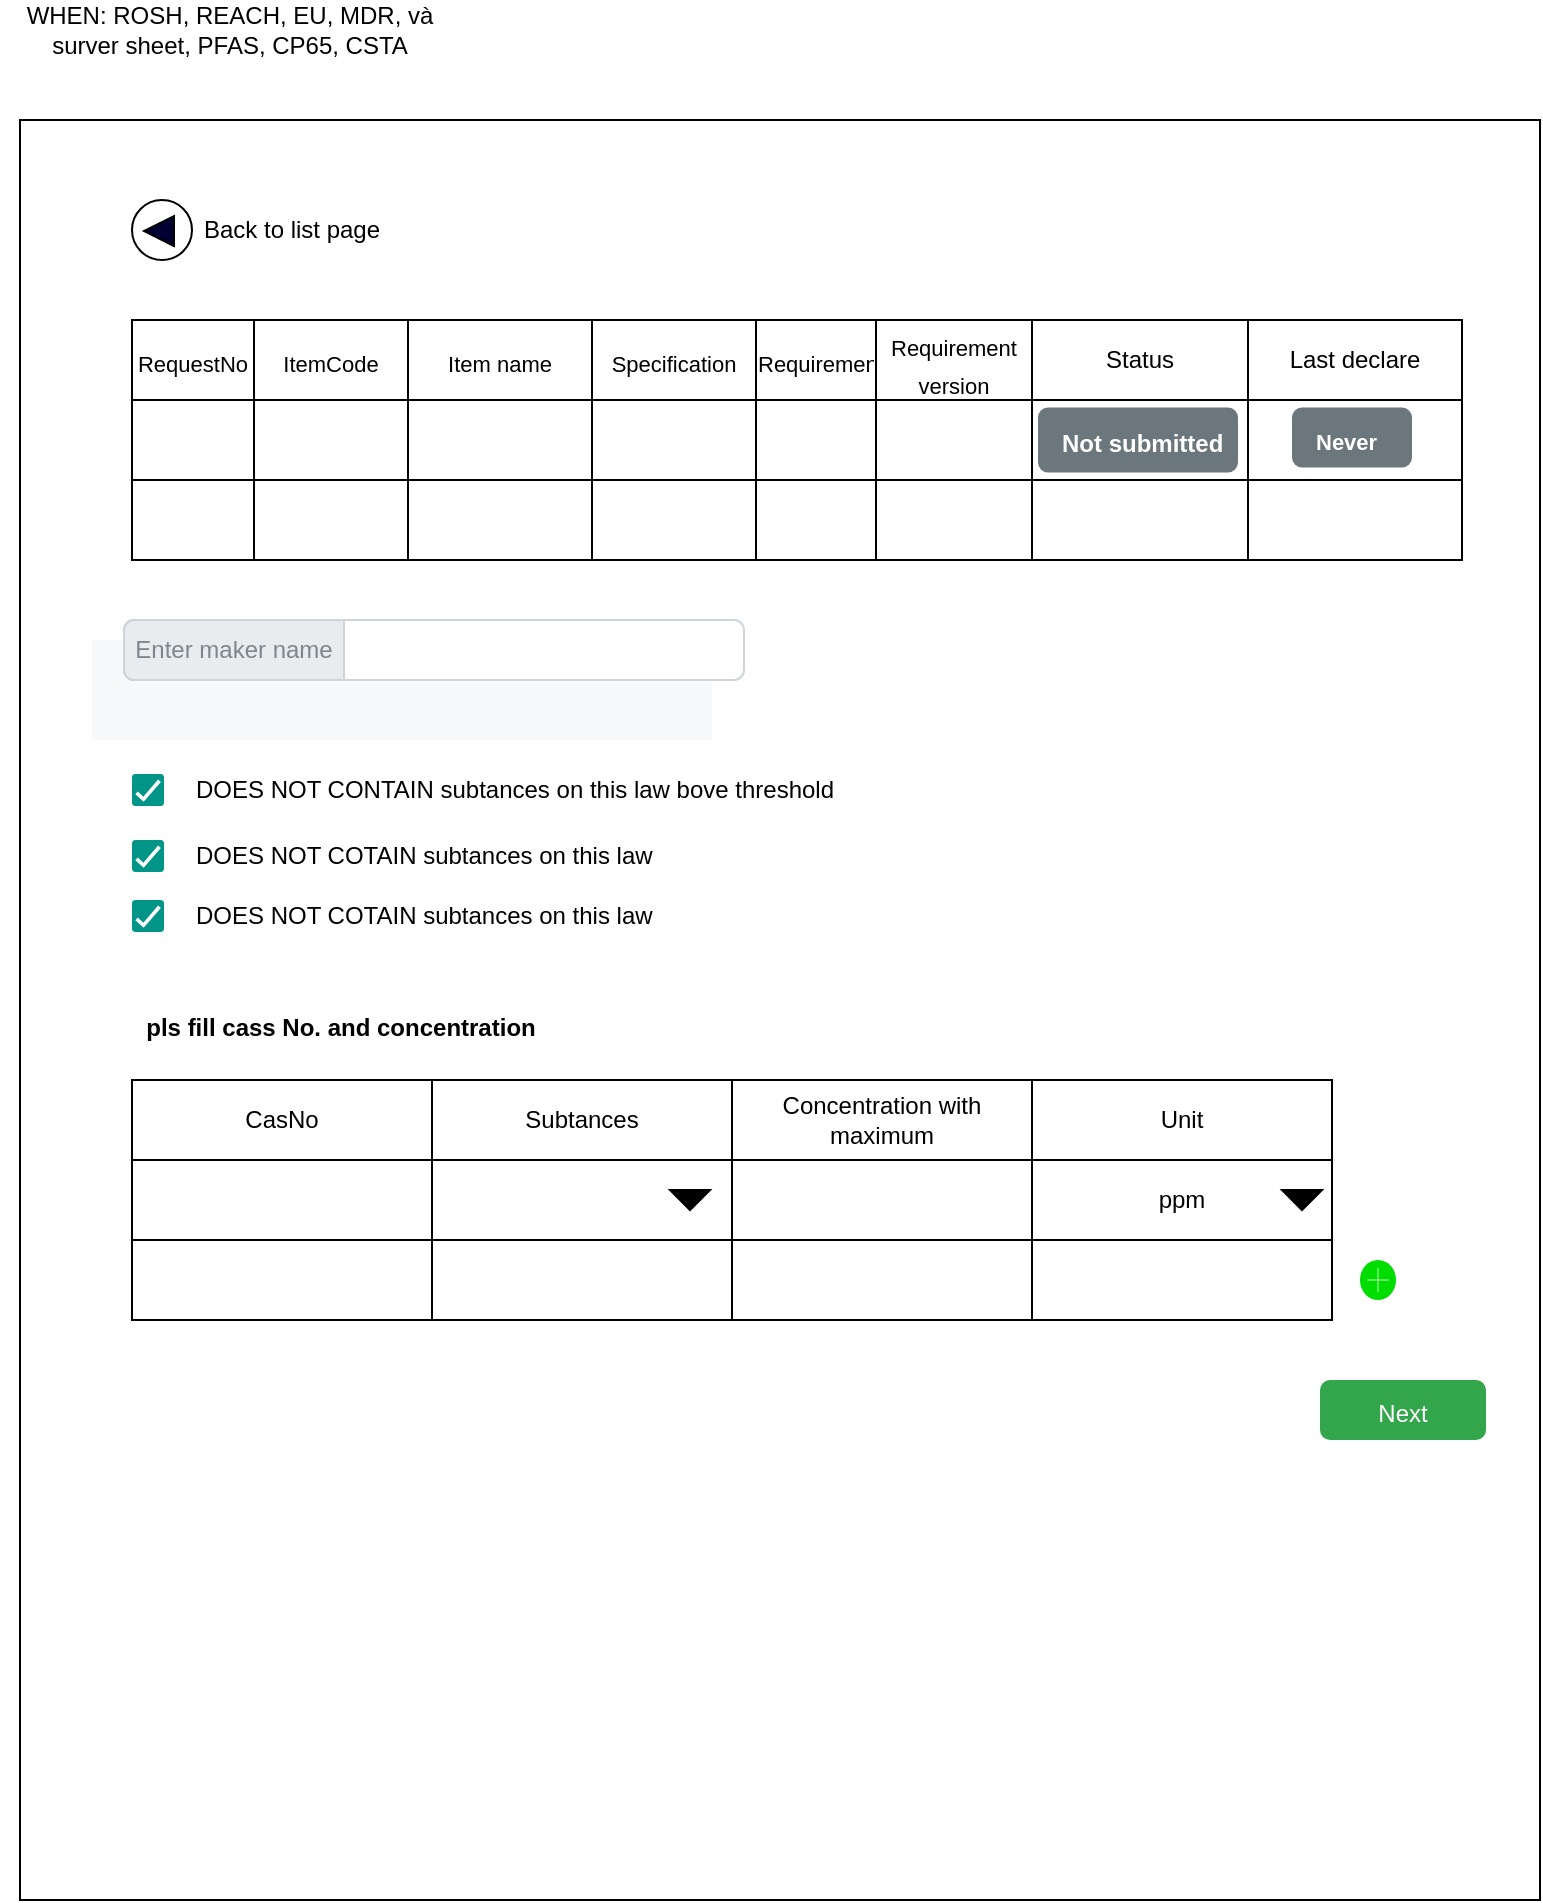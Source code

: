 <mxfile version="21.6.2" type="github">
  <diagram name="Page-1" id="O1AW1DQOQZ3fAE0L2oUG">
    <mxGraphModel dx="1434" dy="796" grid="1" gridSize="10" guides="1" tooltips="1" connect="1" arrows="1" fold="1" page="1" pageScale="1" pageWidth="827" pageHeight="1169" math="0" shadow="0">
      <root>
        <mxCell id="0" />
        <mxCell id="1" parent="0" />
        <mxCell id="Yjge2V5rUr3Npc9kf5Pn-35" value="" style="rounded=0;whiteSpace=wrap;html=1;" vertex="1" parent="1">
          <mxGeometry x="40" y="90" width="760" height="890" as="geometry" />
        </mxCell>
        <mxCell id="Yjge2V5rUr3Npc9kf5Pn-36" value="" style="shape=table;startSize=0;container=1;collapsible=0;childLayout=tableLayout;fontSize=16;" vertex="1" parent="1">
          <mxGeometry x="96" y="190" width="230" height="120" as="geometry" />
        </mxCell>
        <mxCell id="Yjge2V5rUr3Npc9kf5Pn-37" value="" style="shape=tableRow;horizontal=0;startSize=0;swimlaneHead=0;swimlaneBody=0;strokeColor=inherit;top=0;left=0;bottom=0;right=0;collapsible=0;dropTarget=0;fillColor=none;points=[[0,0.5],[1,0.5]];portConstraint=eastwest;fontSize=16;" vertex="1" parent="Yjge2V5rUr3Npc9kf5Pn-36">
          <mxGeometry width="230" height="40" as="geometry" />
        </mxCell>
        <mxCell id="Yjge2V5rUr3Npc9kf5Pn-38" value="&lt;font style=&quot;font-size: 11px;&quot;&gt;RequestNo&lt;/font&gt;" style="shape=partialRectangle;html=1;whiteSpace=wrap;connectable=0;strokeColor=inherit;overflow=hidden;fillColor=none;top=0;left=0;bottom=0;right=0;pointerEvents=1;fontSize=16;" vertex="1" parent="Yjge2V5rUr3Npc9kf5Pn-37">
          <mxGeometry width="61" height="40" as="geometry">
            <mxRectangle width="61" height="40" as="alternateBounds" />
          </mxGeometry>
        </mxCell>
        <mxCell id="Yjge2V5rUr3Npc9kf5Pn-39" value="&lt;font style=&quot;font-size: 11px;&quot;&gt;ItemCode&lt;/font&gt;" style="shape=partialRectangle;html=1;whiteSpace=wrap;connectable=0;strokeColor=inherit;overflow=hidden;fillColor=none;top=0;left=0;bottom=0;right=0;pointerEvents=1;fontSize=16;" vertex="1" parent="Yjge2V5rUr3Npc9kf5Pn-37">
          <mxGeometry x="61" width="77" height="40" as="geometry">
            <mxRectangle width="77" height="40" as="alternateBounds" />
          </mxGeometry>
        </mxCell>
        <mxCell id="Yjge2V5rUr3Npc9kf5Pn-40" value="&lt;font style=&quot;font-size: 11px;&quot;&gt;Item name&lt;/font&gt;" style="shape=partialRectangle;html=1;whiteSpace=wrap;connectable=0;strokeColor=inherit;overflow=hidden;fillColor=none;top=0;left=0;bottom=0;right=0;pointerEvents=1;fontSize=16;" vertex="1" parent="Yjge2V5rUr3Npc9kf5Pn-37">
          <mxGeometry x="138" width="92" height="40" as="geometry">
            <mxRectangle width="92" height="40" as="alternateBounds" />
          </mxGeometry>
        </mxCell>
        <mxCell id="Yjge2V5rUr3Npc9kf5Pn-41" value="" style="shape=tableRow;horizontal=0;startSize=0;swimlaneHead=0;swimlaneBody=0;strokeColor=inherit;top=0;left=0;bottom=0;right=0;collapsible=0;dropTarget=0;fillColor=none;points=[[0,0.5],[1,0.5]];portConstraint=eastwest;fontSize=16;" vertex="1" parent="Yjge2V5rUr3Npc9kf5Pn-36">
          <mxGeometry y="40" width="230" height="40" as="geometry" />
        </mxCell>
        <mxCell id="Yjge2V5rUr3Npc9kf5Pn-42" value="" style="shape=partialRectangle;html=1;whiteSpace=wrap;connectable=0;strokeColor=inherit;overflow=hidden;fillColor=none;top=0;left=0;bottom=0;right=0;pointerEvents=1;fontSize=16;" vertex="1" parent="Yjge2V5rUr3Npc9kf5Pn-41">
          <mxGeometry width="61" height="40" as="geometry">
            <mxRectangle width="61" height="40" as="alternateBounds" />
          </mxGeometry>
        </mxCell>
        <mxCell id="Yjge2V5rUr3Npc9kf5Pn-43" value="" style="shape=partialRectangle;html=1;whiteSpace=wrap;connectable=0;strokeColor=inherit;overflow=hidden;fillColor=none;top=0;left=0;bottom=0;right=0;pointerEvents=1;fontSize=16;" vertex="1" parent="Yjge2V5rUr3Npc9kf5Pn-41">
          <mxGeometry x="61" width="77" height="40" as="geometry">
            <mxRectangle width="77" height="40" as="alternateBounds" />
          </mxGeometry>
        </mxCell>
        <mxCell id="Yjge2V5rUr3Npc9kf5Pn-44" value="" style="shape=partialRectangle;html=1;whiteSpace=wrap;connectable=0;strokeColor=inherit;overflow=hidden;fillColor=none;top=0;left=0;bottom=0;right=0;pointerEvents=1;fontSize=16;" vertex="1" parent="Yjge2V5rUr3Npc9kf5Pn-41">
          <mxGeometry x="138" width="92" height="40" as="geometry">
            <mxRectangle width="92" height="40" as="alternateBounds" />
          </mxGeometry>
        </mxCell>
        <mxCell id="Yjge2V5rUr3Npc9kf5Pn-45" value="" style="shape=tableRow;horizontal=0;startSize=0;swimlaneHead=0;swimlaneBody=0;strokeColor=inherit;top=0;left=0;bottom=0;right=0;collapsible=0;dropTarget=0;fillColor=none;points=[[0,0.5],[1,0.5]];portConstraint=eastwest;fontSize=16;" vertex="1" parent="Yjge2V5rUr3Npc9kf5Pn-36">
          <mxGeometry y="80" width="230" height="40" as="geometry" />
        </mxCell>
        <mxCell id="Yjge2V5rUr3Npc9kf5Pn-46" value="" style="shape=partialRectangle;html=1;whiteSpace=wrap;connectable=0;strokeColor=inherit;overflow=hidden;fillColor=none;top=0;left=0;bottom=0;right=0;pointerEvents=1;fontSize=16;" vertex="1" parent="Yjge2V5rUr3Npc9kf5Pn-45">
          <mxGeometry width="61" height="40" as="geometry">
            <mxRectangle width="61" height="40" as="alternateBounds" />
          </mxGeometry>
        </mxCell>
        <mxCell id="Yjge2V5rUr3Npc9kf5Pn-47" value="" style="shape=partialRectangle;html=1;whiteSpace=wrap;connectable=0;strokeColor=inherit;overflow=hidden;fillColor=none;top=0;left=0;bottom=0;right=0;pointerEvents=1;fontSize=16;" vertex="1" parent="Yjge2V5rUr3Npc9kf5Pn-45">
          <mxGeometry x="61" width="77" height="40" as="geometry">
            <mxRectangle width="77" height="40" as="alternateBounds" />
          </mxGeometry>
        </mxCell>
        <mxCell id="Yjge2V5rUr3Npc9kf5Pn-48" value="" style="shape=partialRectangle;html=1;whiteSpace=wrap;connectable=0;strokeColor=inherit;overflow=hidden;fillColor=none;top=0;left=0;bottom=0;right=0;pointerEvents=1;fontSize=16;" vertex="1" parent="Yjge2V5rUr3Npc9kf5Pn-45">
          <mxGeometry x="138" width="92" height="40" as="geometry">
            <mxRectangle width="92" height="40" as="alternateBounds" />
          </mxGeometry>
        </mxCell>
        <mxCell id="Yjge2V5rUr3Npc9kf5Pn-49" value="" style="shape=table;startSize=0;container=1;collapsible=0;childLayout=tableLayout;fontSize=16;" vertex="1" parent="1">
          <mxGeometry x="326" y="190" width="220" height="120" as="geometry" />
        </mxCell>
        <mxCell id="Yjge2V5rUr3Npc9kf5Pn-50" value="" style="shape=tableRow;horizontal=0;startSize=0;swimlaneHead=0;swimlaneBody=0;strokeColor=inherit;top=0;left=0;bottom=0;right=0;collapsible=0;dropTarget=0;fillColor=none;points=[[0,0.5],[1,0.5]];portConstraint=eastwest;fontSize=16;" vertex="1" parent="Yjge2V5rUr3Npc9kf5Pn-49">
          <mxGeometry width="220" height="40" as="geometry" />
        </mxCell>
        <mxCell id="Yjge2V5rUr3Npc9kf5Pn-51" value="&lt;font style=&quot;font-size: 11px;&quot;&gt;Specification&lt;/font&gt;" style="shape=partialRectangle;html=1;whiteSpace=wrap;connectable=0;strokeColor=inherit;overflow=hidden;fillColor=none;top=0;left=0;bottom=0;right=0;pointerEvents=1;fontSize=16;" vertex="1" parent="Yjge2V5rUr3Npc9kf5Pn-50">
          <mxGeometry width="82" height="40" as="geometry">
            <mxRectangle width="82" height="40" as="alternateBounds" />
          </mxGeometry>
        </mxCell>
        <mxCell id="Yjge2V5rUr3Npc9kf5Pn-52" value="&lt;font style=&quot;font-size: 11px;&quot;&gt;Requirement&lt;/font&gt;" style="shape=partialRectangle;html=1;whiteSpace=wrap;connectable=0;strokeColor=inherit;overflow=hidden;fillColor=none;top=0;left=0;bottom=0;right=0;pointerEvents=1;fontSize=16;" vertex="1" parent="Yjge2V5rUr3Npc9kf5Pn-50">
          <mxGeometry x="82" width="60" height="40" as="geometry">
            <mxRectangle width="60" height="40" as="alternateBounds" />
          </mxGeometry>
        </mxCell>
        <mxCell id="Yjge2V5rUr3Npc9kf5Pn-53" value="&lt;font style=&quot;font-size: 11px;&quot;&gt;Requirement version&lt;/font&gt;" style="shape=partialRectangle;html=1;whiteSpace=wrap;connectable=0;strokeColor=inherit;overflow=hidden;fillColor=none;top=0;left=0;bottom=0;right=0;pointerEvents=1;fontSize=16;" vertex="1" parent="Yjge2V5rUr3Npc9kf5Pn-50">
          <mxGeometry x="142" width="78" height="40" as="geometry">
            <mxRectangle width="78" height="40" as="alternateBounds" />
          </mxGeometry>
        </mxCell>
        <mxCell id="Yjge2V5rUr3Npc9kf5Pn-54" value="" style="shape=tableRow;horizontal=0;startSize=0;swimlaneHead=0;swimlaneBody=0;strokeColor=inherit;top=0;left=0;bottom=0;right=0;collapsible=0;dropTarget=0;fillColor=none;points=[[0,0.5],[1,0.5]];portConstraint=eastwest;fontSize=16;" vertex="1" parent="Yjge2V5rUr3Npc9kf5Pn-49">
          <mxGeometry y="40" width="220" height="40" as="geometry" />
        </mxCell>
        <mxCell id="Yjge2V5rUr3Npc9kf5Pn-55" value="" style="shape=partialRectangle;html=1;whiteSpace=wrap;connectable=0;strokeColor=inherit;overflow=hidden;fillColor=none;top=0;left=0;bottom=0;right=0;pointerEvents=1;fontSize=16;" vertex="1" parent="Yjge2V5rUr3Npc9kf5Pn-54">
          <mxGeometry width="82" height="40" as="geometry">
            <mxRectangle width="82" height="40" as="alternateBounds" />
          </mxGeometry>
        </mxCell>
        <mxCell id="Yjge2V5rUr3Npc9kf5Pn-56" value="" style="shape=partialRectangle;html=1;whiteSpace=wrap;connectable=0;strokeColor=inherit;overflow=hidden;fillColor=none;top=0;left=0;bottom=0;right=0;pointerEvents=1;fontSize=16;" vertex="1" parent="Yjge2V5rUr3Npc9kf5Pn-54">
          <mxGeometry x="82" width="60" height="40" as="geometry">
            <mxRectangle width="60" height="40" as="alternateBounds" />
          </mxGeometry>
        </mxCell>
        <mxCell id="Yjge2V5rUr3Npc9kf5Pn-57" value="" style="shape=partialRectangle;html=1;whiteSpace=wrap;connectable=0;strokeColor=inherit;overflow=hidden;fillColor=none;top=0;left=0;bottom=0;right=0;pointerEvents=1;fontSize=16;" vertex="1" parent="Yjge2V5rUr3Npc9kf5Pn-54">
          <mxGeometry x="142" width="78" height="40" as="geometry">
            <mxRectangle width="78" height="40" as="alternateBounds" />
          </mxGeometry>
        </mxCell>
        <mxCell id="Yjge2V5rUr3Npc9kf5Pn-58" value="" style="shape=tableRow;horizontal=0;startSize=0;swimlaneHead=0;swimlaneBody=0;strokeColor=inherit;top=0;left=0;bottom=0;right=0;collapsible=0;dropTarget=0;fillColor=none;points=[[0,0.5],[1,0.5]];portConstraint=eastwest;fontSize=16;" vertex="1" parent="Yjge2V5rUr3Npc9kf5Pn-49">
          <mxGeometry y="80" width="220" height="40" as="geometry" />
        </mxCell>
        <mxCell id="Yjge2V5rUr3Npc9kf5Pn-59" value="" style="shape=partialRectangle;html=1;whiteSpace=wrap;connectable=0;strokeColor=inherit;overflow=hidden;fillColor=none;top=0;left=0;bottom=0;right=0;pointerEvents=1;fontSize=16;" vertex="1" parent="Yjge2V5rUr3Npc9kf5Pn-58">
          <mxGeometry width="82" height="40" as="geometry">
            <mxRectangle width="82" height="40" as="alternateBounds" />
          </mxGeometry>
        </mxCell>
        <mxCell id="Yjge2V5rUr3Npc9kf5Pn-60" value="" style="shape=partialRectangle;html=1;whiteSpace=wrap;connectable=0;strokeColor=inherit;overflow=hidden;fillColor=none;top=0;left=0;bottom=0;right=0;pointerEvents=1;fontSize=16;" vertex="1" parent="Yjge2V5rUr3Npc9kf5Pn-58">
          <mxGeometry x="82" width="60" height="40" as="geometry">
            <mxRectangle width="60" height="40" as="alternateBounds" />
          </mxGeometry>
        </mxCell>
        <mxCell id="Yjge2V5rUr3Npc9kf5Pn-61" value="" style="shape=partialRectangle;html=1;whiteSpace=wrap;connectable=0;strokeColor=inherit;overflow=hidden;fillColor=none;top=0;left=0;bottom=0;right=0;pointerEvents=1;fontSize=16;" vertex="1" parent="Yjge2V5rUr3Npc9kf5Pn-58">
          <mxGeometry x="142" width="78" height="40" as="geometry">
            <mxRectangle width="78" height="40" as="alternateBounds" />
          </mxGeometry>
        </mxCell>
        <mxCell id="Yjge2V5rUr3Npc9kf5Pn-157" value="" style="shape=table;startSize=0;container=1;collapsible=0;childLayout=tableLayout;" vertex="1" parent="1">
          <mxGeometry x="546" y="190" width="215" height="120" as="geometry" />
        </mxCell>
        <mxCell id="Yjge2V5rUr3Npc9kf5Pn-158" value="" style="shape=tableRow;horizontal=0;startSize=0;swimlaneHead=0;swimlaneBody=0;strokeColor=inherit;top=0;left=0;bottom=0;right=0;collapsible=0;dropTarget=0;fillColor=none;points=[[0,0.5],[1,0.5]];portConstraint=eastwest;" vertex="1" parent="Yjge2V5rUr3Npc9kf5Pn-157">
          <mxGeometry width="215" height="40" as="geometry" />
        </mxCell>
        <mxCell id="Yjge2V5rUr3Npc9kf5Pn-159" value="Status" style="shape=partialRectangle;html=1;whiteSpace=wrap;connectable=0;strokeColor=inherit;overflow=hidden;fillColor=none;top=0;left=0;bottom=0;right=0;pointerEvents=1;" vertex="1" parent="Yjge2V5rUr3Npc9kf5Pn-158">
          <mxGeometry width="108" height="40" as="geometry">
            <mxRectangle width="108" height="40" as="alternateBounds" />
          </mxGeometry>
        </mxCell>
        <mxCell id="Yjge2V5rUr3Npc9kf5Pn-160" value="Last declare" style="shape=partialRectangle;html=1;whiteSpace=wrap;connectable=0;strokeColor=inherit;overflow=hidden;fillColor=none;top=0;left=0;bottom=0;right=0;pointerEvents=1;" vertex="1" parent="Yjge2V5rUr3Npc9kf5Pn-158">
          <mxGeometry x="108" width="107" height="40" as="geometry">
            <mxRectangle width="107" height="40" as="alternateBounds" />
          </mxGeometry>
        </mxCell>
        <mxCell id="Yjge2V5rUr3Npc9kf5Pn-161" value="" style="shape=tableRow;horizontal=0;startSize=0;swimlaneHead=0;swimlaneBody=0;strokeColor=inherit;top=0;left=0;bottom=0;right=0;collapsible=0;dropTarget=0;fillColor=none;points=[[0,0.5],[1,0.5]];portConstraint=eastwest;" vertex="1" parent="Yjge2V5rUr3Npc9kf5Pn-157">
          <mxGeometry y="40" width="215" height="40" as="geometry" />
        </mxCell>
        <mxCell id="Yjge2V5rUr3Npc9kf5Pn-162" value="" style="shape=partialRectangle;html=1;whiteSpace=wrap;connectable=0;strokeColor=inherit;overflow=hidden;fillColor=none;top=0;left=0;bottom=0;right=0;pointerEvents=1;" vertex="1" parent="Yjge2V5rUr3Npc9kf5Pn-161">
          <mxGeometry width="108" height="40" as="geometry">
            <mxRectangle width="108" height="40" as="alternateBounds" />
          </mxGeometry>
        </mxCell>
        <mxCell id="Yjge2V5rUr3Npc9kf5Pn-163" value="" style="shape=partialRectangle;html=1;whiteSpace=wrap;connectable=0;strokeColor=inherit;overflow=hidden;fillColor=none;top=0;left=0;bottom=0;right=0;pointerEvents=1;" vertex="1" parent="Yjge2V5rUr3Npc9kf5Pn-161">
          <mxGeometry x="108" width="107" height="40" as="geometry">
            <mxRectangle width="107" height="40" as="alternateBounds" />
          </mxGeometry>
        </mxCell>
        <mxCell id="Yjge2V5rUr3Npc9kf5Pn-164" value="" style="shape=tableRow;horizontal=0;startSize=0;swimlaneHead=0;swimlaneBody=0;strokeColor=inherit;top=0;left=0;bottom=0;right=0;collapsible=0;dropTarget=0;fillColor=none;points=[[0,0.5],[1,0.5]];portConstraint=eastwest;" vertex="1" parent="Yjge2V5rUr3Npc9kf5Pn-157">
          <mxGeometry y="80" width="215" height="40" as="geometry" />
        </mxCell>
        <mxCell id="Yjge2V5rUr3Npc9kf5Pn-165" value="" style="shape=partialRectangle;html=1;whiteSpace=wrap;connectable=0;strokeColor=inherit;overflow=hidden;fillColor=none;top=0;left=0;bottom=0;right=0;pointerEvents=1;" vertex="1" parent="Yjge2V5rUr3Npc9kf5Pn-164">
          <mxGeometry width="108" height="40" as="geometry">
            <mxRectangle width="108" height="40" as="alternateBounds" />
          </mxGeometry>
        </mxCell>
        <mxCell id="Yjge2V5rUr3Npc9kf5Pn-166" value="" style="shape=partialRectangle;html=1;whiteSpace=wrap;connectable=0;strokeColor=inherit;overflow=hidden;fillColor=none;top=0;left=0;bottom=0;right=0;pointerEvents=1;" vertex="1" parent="Yjge2V5rUr3Npc9kf5Pn-164">
          <mxGeometry x="108" width="107" height="40" as="geometry">
            <mxRectangle width="107" height="40" as="alternateBounds" />
          </mxGeometry>
        </mxCell>
        <mxCell id="Yjge2V5rUr3Npc9kf5Pn-168" value="&lt;font style=&quot;font-size: 11px;&quot;&gt;Never&lt;/font&gt;" style="html=1;shadow=0;dashed=0;shape=mxgraph.bootstrap.rrect;rSize=5;strokeColor=none;strokeWidth=1;fillColor=#6C767D;fontColor=#FFFFFF;whiteSpace=wrap;align=left;verticalAlign=middle;spacingLeft=10;fontStyle=1;fontSize=18;" vertex="1" parent="1">
          <mxGeometry x="676" y="233.75" width="60" height="30" as="geometry" />
        </mxCell>
        <mxCell id="Yjge2V5rUr3Npc9kf5Pn-170" value="&lt;font style=&quot;font-size: 12px;&quot;&gt;Not submitted&lt;/font&gt;" style="html=1;shadow=0;dashed=0;shape=mxgraph.bootstrap.rrect;rSize=5;strokeColor=none;strokeWidth=1;fillColor=#6C767D;fontColor=#FFFFFF;whiteSpace=wrap;align=left;verticalAlign=middle;spacingLeft=10;fontStyle=1;fontSize=18;" vertex="1" parent="1">
          <mxGeometry x="549" y="233.75" width="100" height="32.5" as="geometry" />
        </mxCell>
        <mxCell id="Yjge2V5rUr3Npc9kf5Pn-171" value="Back to list page" style="text;html=1;strokeColor=none;fillColor=none;align=center;verticalAlign=middle;whiteSpace=wrap;rounded=0;" vertex="1" parent="1">
          <mxGeometry x="116" y="130" width="120" height="30" as="geometry" />
        </mxCell>
        <mxCell id="Yjge2V5rUr3Npc9kf5Pn-172" value="" style="html=1;shadow=0;dashed=0;shape=mxgraph.bootstrap.radioButton2;labelPosition=right;verticalLabelPosition=middle;align=left;verticalAlign=middle;checked=0;spacing=5;checkedFill=#0085FC;checkedStroke=#ffffff;sketch=0;" vertex="1" parent="1">
          <mxGeometry x="96" y="130" width="30" height="30" as="geometry" />
        </mxCell>
        <mxCell id="Yjge2V5rUr3Npc9kf5Pn-173" value="" style="triangle;whiteSpace=wrap;html=1;fillColor=#000033;rotation=-180;" vertex="1" parent="1">
          <mxGeometry x="102" y="138" width="15" height="15" as="geometry" />
        </mxCell>
        <mxCell id="Yjge2V5rUr3Npc9kf5Pn-174" value="" style="html=1;shadow=0;dashed=0;fillColor=#F8F9FA;strokeColor=none;fontSize=16;fontColor=#181819;align=left;spacing=15;" vertex="1" parent="1">
          <mxGeometry x="76" y="350" width="310" height="50" as="geometry" />
        </mxCell>
        <mxCell id="Yjge2V5rUr3Npc9kf5Pn-175" value="" style="html=1;shadow=0;dashed=0;shape=mxgraph.bootstrap.rrect;rSize=5;strokeColor=#CED4DA;html=1;whiteSpace=wrap;fillColor=#FFFFFF;fontColor=#7D868C;align=left;spacingLeft=50;fontSize=14;" vertex="1" parent="Yjge2V5rUr3Npc9kf5Pn-174">
          <mxGeometry width="310" height="30" relative="1" as="geometry">
            <mxPoint x="16" y="-10" as="offset" />
          </mxGeometry>
        </mxCell>
        <mxCell id="Yjge2V5rUr3Npc9kf5Pn-176" value="Enter maker name" style="html=1;shadow=0;dashed=0;shape=mxgraph.bootstrap.leftButton;strokeColor=inherit;gradientColor=inherit;fontColor=inherit;fillColor=#E9ECEF;rSize=5;perimeter=none;whiteSpace=wrap;resizeHeight=1;" vertex="1" parent="Yjge2V5rUr3Npc9kf5Pn-175">
          <mxGeometry width="110" height="30" relative="1" as="geometry" />
        </mxCell>
        <mxCell id="Yjge2V5rUr3Npc9kf5Pn-179" value="" style="dashed=0;labelPosition=right;align=left;shape=mxgraph.gmdl.checkbox;strokeColor=none;fillColor=#009587;strokeWidth=2;aspect=fixed;sketch=0;html=1;" vertex="1" parent="1">
          <mxGeometry x="96" y="417" width="16" height="16" as="geometry" />
        </mxCell>
        <mxCell id="Yjge2V5rUr3Npc9kf5Pn-180" value="DOES NOT CONTAIN subtances on this law bove threshold" style="text;html=1;strokeColor=none;fillColor=none;align=left;verticalAlign=middle;whiteSpace=wrap;rounded=0;" vertex="1" parent="1">
          <mxGeometry x="126" y="410" width="354" height="30" as="geometry" />
        </mxCell>
        <mxCell id="Yjge2V5rUr3Npc9kf5Pn-181" value="" style="dashed=0;labelPosition=right;align=left;shape=mxgraph.gmdl.checkbox;strokeColor=none;fillColor=#009587;strokeWidth=2;aspect=fixed;sketch=0;html=1;" vertex="1" parent="1">
          <mxGeometry x="96" y="450" width="16" height="16" as="geometry" />
        </mxCell>
        <mxCell id="Yjge2V5rUr3Npc9kf5Pn-182" value="DOES NOT COTAIN subtances on this law" style="text;html=1;strokeColor=none;fillColor=none;align=left;verticalAlign=middle;whiteSpace=wrap;rounded=0;" vertex="1" parent="1">
          <mxGeometry x="126" y="443" width="354" height="30" as="geometry" />
        </mxCell>
        <mxCell id="Yjge2V5rUr3Npc9kf5Pn-183" value="" style="dashed=0;labelPosition=right;align=left;shape=mxgraph.gmdl.checkbox;strokeColor=none;fillColor=#009587;strokeWidth=2;aspect=fixed;sketch=0;html=1;" vertex="1" parent="1">
          <mxGeometry x="96" y="480" width="16" height="16" as="geometry" />
        </mxCell>
        <mxCell id="Yjge2V5rUr3Npc9kf5Pn-184" value="DOES NOT COTAIN subtances on this law" style="text;html=1;strokeColor=none;fillColor=none;align=left;verticalAlign=middle;whiteSpace=wrap;rounded=0;" vertex="1" parent="1">
          <mxGeometry x="126" y="473" width="354" height="30" as="geometry" />
        </mxCell>
        <mxCell id="Yjge2V5rUr3Npc9kf5Pn-186" value="&lt;font style=&quot;font-size: 12px;&quot;&gt;Next&lt;/font&gt;" style="html=1;shadow=0;dashed=0;shape=mxgraph.bootstrap.rrect;rSize=5;strokeColor=none;strokeWidth=1;fillColor=#33A64C;fontColor=#FFFFFF;whiteSpace=wrap;align=center;verticalAlign=middle;spacingLeft=0;fontStyle=0;fontSize=16;spacing=5;" vertex="1" parent="1">
          <mxGeometry x="690" y="720" width="83" height="30" as="geometry" />
        </mxCell>
        <mxCell id="Yjge2V5rUr3Npc9kf5Pn-187" value="WHEN: ROSH, REACH, EU, MDR, và surver sheet, PFAS, CP65, CSTA" style="text;html=1;strokeColor=none;fillColor=none;align=center;verticalAlign=middle;whiteSpace=wrap;rounded=0;" vertex="1" parent="1">
          <mxGeometry x="30" y="30" width="230" height="30" as="geometry" />
        </mxCell>
        <mxCell id="Yjge2V5rUr3Npc9kf5Pn-188" value="" style="shape=table;startSize=0;container=1;collapsible=0;childLayout=tableLayout;" vertex="1" parent="1">
          <mxGeometry x="96" y="570" width="600" height="120" as="geometry" />
        </mxCell>
        <mxCell id="Yjge2V5rUr3Npc9kf5Pn-189" value="" style="shape=tableRow;horizontal=0;startSize=0;swimlaneHead=0;swimlaneBody=0;strokeColor=inherit;top=0;left=0;bottom=0;right=0;collapsible=0;dropTarget=0;fillColor=none;points=[[0,0.5],[1,0.5]];portConstraint=eastwest;" vertex="1" parent="Yjge2V5rUr3Npc9kf5Pn-188">
          <mxGeometry width="600" height="40" as="geometry" />
        </mxCell>
        <mxCell id="Yjge2V5rUr3Npc9kf5Pn-207" value="CasNo" style="shape=partialRectangle;html=1;whiteSpace=wrap;connectable=0;strokeColor=inherit;overflow=hidden;fillColor=none;top=0;left=0;bottom=0;right=0;pointerEvents=1;" vertex="1" parent="Yjge2V5rUr3Npc9kf5Pn-189">
          <mxGeometry width="150" height="40" as="geometry">
            <mxRectangle width="150" height="40" as="alternateBounds" />
          </mxGeometry>
        </mxCell>
        <mxCell id="Yjge2V5rUr3Npc9kf5Pn-190" value="Subtances" style="shape=partialRectangle;html=1;whiteSpace=wrap;connectable=0;strokeColor=inherit;overflow=hidden;fillColor=none;top=0;left=0;bottom=0;right=0;pointerEvents=1;" vertex="1" parent="Yjge2V5rUr3Npc9kf5Pn-189">
          <mxGeometry x="150" width="150" height="40" as="geometry">
            <mxRectangle width="150" height="40" as="alternateBounds" />
          </mxGeometry>
        </mxCell>
        <mxCell id="Yjge2V5rUr3Npc9kf5Pn-191" value="Concentration with maximum" style="shape=partialRectangle;html=1;whiteSpace=wrap;connectable=0;strokeColor=inherit;overflow=hidden;fillColor=none;top=0;left=0;bottom=0;right=0;pointerEvents=1;" vertex="1" parent="Yjge2V5rUr3Npc9kf5Pn-189">
          <mxGeometry x="300" width="150" height="40" as="geometry">
            <mxRectangle width="150" height="40" as="alternateBounds" />
          </mxGeometry>
        </mxCell>
        <mxCell id="Yjge2V5rUr3Npc9kf5Pn-192" value="Unit" style="shape=partialRectangle;html=1;whiteSpace=wrap;connectable=0;strokeColor=inherit;overflow=hidden;fillColor=none;top=0;left=0;bottom=0;right=0;pointerEvents=1;" vertex="1" parent="Yjge2V5rUr3Npc9kf5Pn-189">
          <mxGeometry x="450" width="150" height="40" as="geometry">
            <mxRectangle width="150" height="40" as="alternateBounds" />
          </mxGeometry>
        </mxCell>
        <mxCell id="Yjge2V5rUr3Npc9kf5Pn-195" value="" style="shape=tableRow;horizontal=0;startSize=0;swimlaneHead=0;swimlaneBody=0;strokeColor=inherit;top=0;left=0;bottom=0;right=0;collapsible=0;dropTarget=0;fillColor=none;points=[[0,0.5],[1,0.5]];portConstraint=eastwest;" vertex="1" parent="Yjge2V5rUr3Npc9kf5Pn-188">
          <mxGeometry y="40" width="600" height="40" as="geometry" />
        </mxCell>
        <mxCell id="Yjge2V5rUr3Npc9kf5Pn-208" style="shape=partialRectangle;html=1;whiteSpace=wrap;connectable=0;strokeColor=inherit;overflow=hidden;fillColor=none;top=0;left=0;bottom=0;right=0;pointerEvents=1;" vertex="1" parent="Yjge2V5rUr3Npc9kf5Pn-195">
          <mxGeometry width="150" height="40" as="geometry">
            <mxRectangle width="150" height="40" as="alternateBounds" />
          </mxGeometry>
        </mxCell>
        <mxCell id="Yjge2V5rUr3Npc9kf5Pn-196" value="" style="shape=partialRectangle;html=1;whiteSpace=wrap;connectable=0;strokeColor=inherit;overflow=hidden;fillColor=none;top=0;left=0;bottom=0;right=0;pointerEvents=1;" vertex="1" parent="Yjge2V5rUr3Npc9kf5Pn-195">
          <mxGeometry x="150" width="150" height="40" as="geometry">
            <mxRectangle width="150" height="40" as="alternateBounds" />
          </mxGeometry>
        </mxCell>
        <mxCell id="Yjge2V5rUr3Npc9kf5Pn-197" value="" style="shape=partialRectangle;html=1;whiteSpace=wrap;connectable=0;strokeColor=inherit;overflow=hidden;fillColor=none;top=0;left=0;bottom=0;right=0;pointerEvents=1;" vertex="1" parent="Yjge2V5rUr3Npc9kf5Pn-195">
          <mxGeometry x="300" width="150" height="40" as="geometry">
            <mxRectangle width="150" height="40" as="alternateBounds" />
          </mxGeometry>
        </mxCell>
        <mxCell id="Yjge2V5rUr3Npc9kf5Pn-198" value="ppm" style="shape=partialRectangle;html=1;whiteSpace=wrap;connectable=0;strokeColor=inherit;overflow=hidden;fillColor=none;top=0;left=0;bottom=0;right=0;pointerEvents=1;" vertex="1" parent="Yjge2V5rUr3Npc9kf5Pn-195">
          <mxGeometry x="450" width="150" height="40" as="geometry">
            <mxRectangle width="150" height="40" as="alternateBounds" />
          </mxGeometry>
        </mxCell>
        <mxCell id="Yjge2V5rUr3Npc9kf5Pn-201" value="" style="shape=tableRow;horizontal=0;startSize=0;swimlaneHead=0;swimlaneBody=0;strokeColor=inherit;top=0;left=0;bottom=0;right=0;collapsible=0;dropTarget=0;fillColor=none;points=[[0,0.5],[1,0.5]];portConstraint=eastwest;" vertex="1" parent="Yjge2V5rUr3Npc9kf5Pn-188">
          <mxGeometry y="80" width="600" height="40" as="geometry" />
        </mxCell>
        <mxCell id="Yjge2V5rUr3Npc9kf5Pn-209" style="shape=partialRectangle;html=1;whiteSpace=wrap;connectable=0;strokeColor=inherit;overflow=hidden;fillColor=none;top=0;left=0;bottom=0;right=0;pointerEvents=1;" vertex="1" parent="Yjge2V5rUr3Npc9kf5Pn-201">
          <mxGeometry width="150" height="40" as="geometry">
            <mxRectangle width="150" height="40" as="alternateBounds" />
          </mxGeometry>
        </mxCell>
        <mxCell id="Yjge2V5rUr3Npc9kf5Pn-202" value="" style="shape=partialRectangle;html=1;whiteSpace=wrap;connectable=0;strokeColor=inherit;overflow=hidden;fillColor=none;top=0;left=0;bottom=0;right=0;pointerEvents=1;" vertex="1" parent="Yjge2V5rUr3Npc9kf5Pn-201">
          <mxGeometry x="150" width="150" height="40" as="geometry">
            <mxRectangle width="150" height="40" as="alternateBounds" />
          </mxGeometry>
        </mxCell>
        <mxCell id="Yjge2V5rUr3Npc9kf5Pn-203" value="" style="shape=partialRectangle;html=1;whiteSpace=wrap;connectable=0;strokeColor=inherit;overflow=hidden;fillColor=none;top=0;left=0;bottom=0;right=0;pointerEvents=1;" vertex="1" parent="Yjge2V5rUr3Npc9kf5Pn-201">
          <mxGeometry x="300" width="150" height="40" as="geometry">
            <mxRectangle width="150" height="40" as="alternateBounds" />
          </mxGeometry>
        </mxCell>
        <mxCell id="Yjge2V5rUr3Npc9kf5Pn-204" value="" style="shape=partialRectangle;html=1;whiteSpace=wrap;connectable=0;strokeColor=inherit;overflow=hidden;fillColor=none;top=0;left=0;bottom=0;right=0;pointerEvents=1;" vertex="1" parent="Yjge2V5rUr3Npc9kf5Pn-201">
          <mxGeometry x="450" width="150" height="40" as="geometry">
            <mxRectangle width="150" height="40" as="alternateBounds" />
          </mxGeometry>
        </mxCell>
        <mxCell id="Yjge2V5rUr3Npc9kf5Pn-210" value="" style="html=1;verticalLabelPosition=bottom;labelBackgroundColor=#ffffff;verticalAlign=top;shadow=0;dashed=0;strokeWidth=2;shape=mxgraph.ios7.misc.add;fillColor=#00dd00;strokeColor=#ffffff;sketch=0;" vertex="1" parent="1">
          <mxGeometry x="710" y="660" width="18" height="20" as="geometry" />
        </mxCell>
        <mxCell id="Yjge2V5rUr3Npc9kf5Pn-212" value="&lt;font style=&quot;font-size: 12px;&quot;&gt;pls fill cass No. and concentration&lt;/font&gt;" style="text;strokeColor=none;fillColor=none;html=1;fontSize=24;fontStyle=1;verticalAlign=middle;align=center;" vertex="1" parent="1">
          <mxGeometry x="150" y="520" width="100" height="40" as="geometry" />
        </mxCell>
        <mxCell id="Yjge2V5rUr3Npc9kf5Pn-214" value="" style="triangle;whiteSpace=wrap;html=1;rotation=90;fontColor=#000000;strokeColor=#000000;fillColor=#000000;" vertex="1" parent="1">
          <mxGeometry x="370" y="620" width="10" height="20" as="geometry" />
        </mxCell>
        <mxCell id="Yjge2V5rUr3Npc9kf5Pn-215" value="" style="triangle;whiteSpace=wrap;html=1;rotation=90;fontColor=#000000;strokeColor=#000000;fillColor=#000000;" vertex="1" parent="1">
          <mxGeometry x="676" y="620" width="10" height="20" as="geometry" />
        </mxCell>
      </root>
    </mxGraphModel>
  </diagram>
</mxfile>
